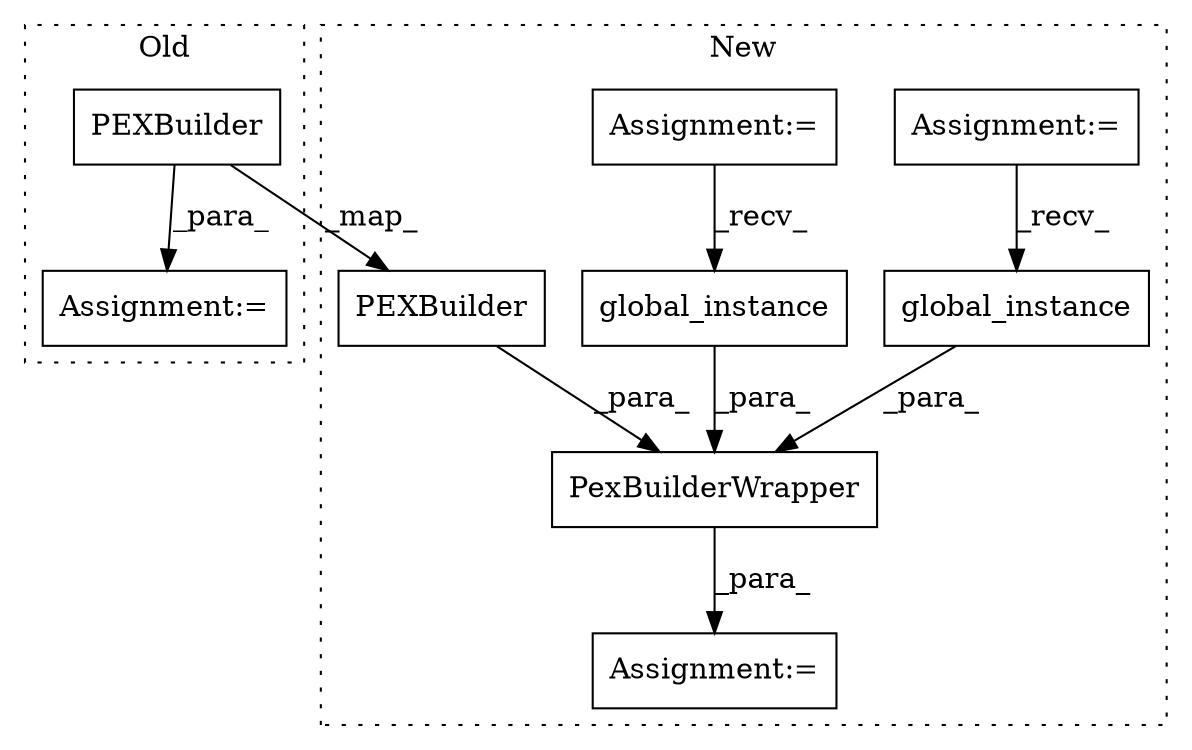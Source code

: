 digraph G {
subgraph cluster0 {
1 [label="PEXBuilder" a="32" s="10644,10676" l="11,1" shape="box"];
8 [label="Assignment:=" a="7" s="10643" l="1" shape="box"];
label = "Old";
style="dotted";
}
subgraph cluster1 {
2 [label="PEXBuilder" a="32" s="10774,10806" l="11,1" shape="box"];
3 [label="PexBuilderWrapper" a="32" s="10756,10884" l="18,1" shape="box"];
4 [label="global_instance" a="32" s="10820" l="17" shape="box"];
5 [label="Assignment:=" a="7" s="10706" l="11" shape="box"];
6 [label="global_instance" a="32" s="10850" l="17" shape="box"];
7 [label="Assignment:=" a="7" s="10755" l="1" shape="box"];
9 [label="Assignment:=" a="7" s="10727" l="11" shape="box"];
label = "New";
style="dotted";
}
1 -> 2 [label="_map_"];
1 -> 8 [label="_para_"];
2 -> 3 [label="_para_"];
3 -> 7 [label="_para_"];
4 -> 3 [label="_para_"];
5 -> 4 [label="_recv_"];
6 -> 3 [label="_para_"];
9 -> 6 [label="_recv_"];
}